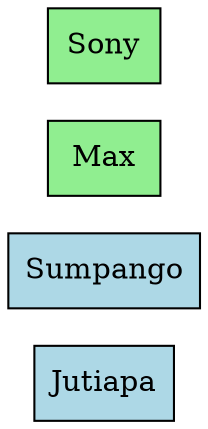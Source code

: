 digraph G {
rankdir=LR;
node [shape=rect, style=filled, fillcolor=lightyellow];
"Jutiapa" [shape=rect, style=filled, fillcolor=lightblue];
"Sumpango" [shape=rect, style=filled, fillcolor=lightblue];
"Max" [shape=rect, style=filled, fillcolor=lightgreen];
"Sony" [shape=rect, style=filled, fillcolor=lightgreen];
}

